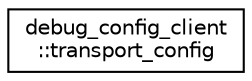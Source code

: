 digraph "Graphical Class Hierarchy"
{
  edge [fontname="Helvetica",fontsize="10",labelfontname="Helvetica",labelfontsize="10"];
  node [fontname="Helvetica",fontsize="10",shape=record];
  rankdir="LR";
  Node0 [label="debug_config_client\l::transport_config",height=0.2,width=0.4,color="black", fillcolor="white", style="filled",URL="$structdebug__config__client_1_1transport__config.html"];
}
